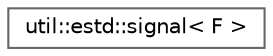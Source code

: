 digraph "Graphical Class Hierarchy"
{
 // LATEX_PDF_SIZE
  bgcolor="transparent";
  edge [fontname=Helvetica,fontsize=10,labelfontname=Helvetica,labelfontsize=10];
  node [fontname=Helvetica,fontsize=10,shape=box,height=0.2,width=0.4];
  rankdir="LR";
  Node0 [id="Node000000",label="util::estd::signal\< F \>",height=0.2,width=0.4,color="grey40", fillcolor="white", style="filled",URL="$d8/d1c/classutil_1_1estd_1_1signal.html",tooltip=" "];
}
